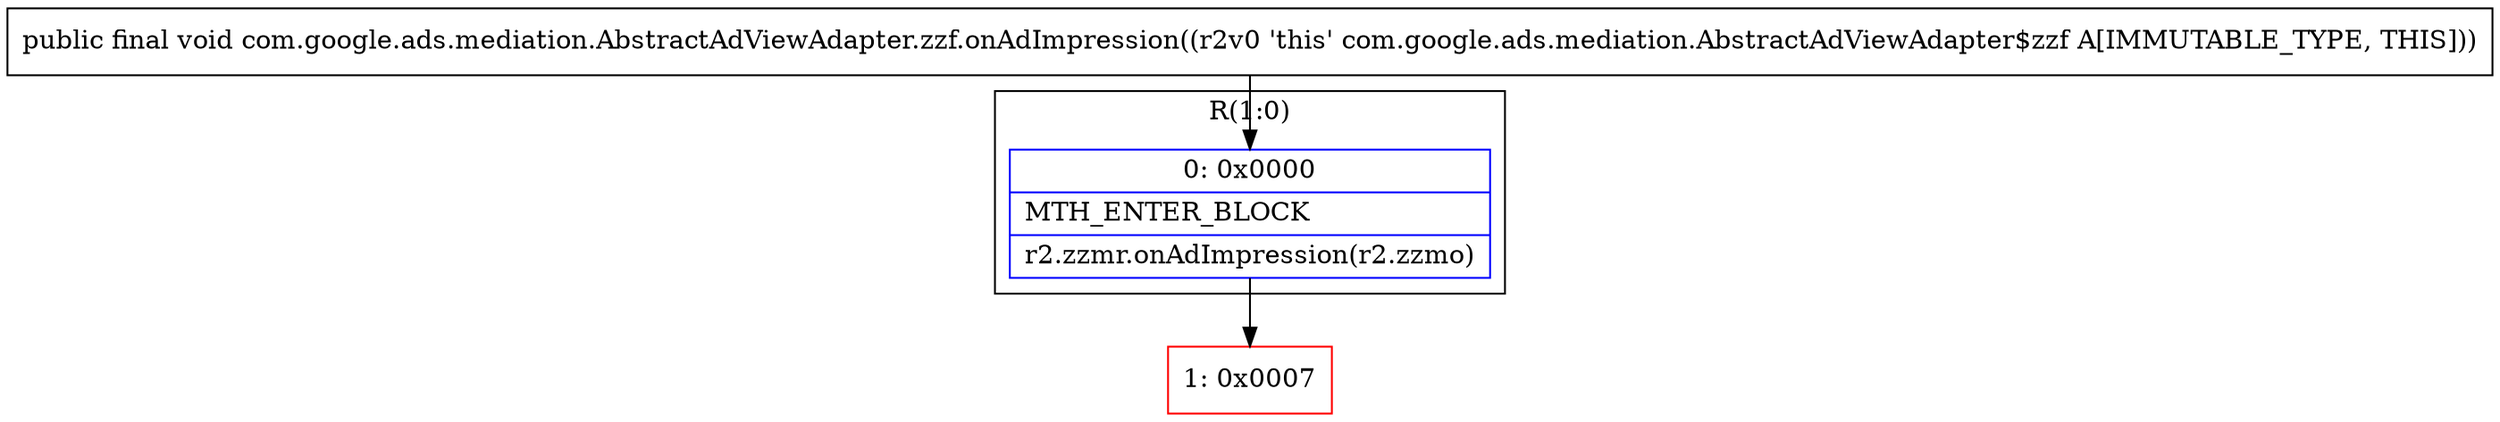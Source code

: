 digraph "CFG forcom.google.ads.mediation.AbstractAdViewAdapter.zzf.onAdImpression()V" {
subgraph cluster_Region_1555305536 {
label = "R(1:0)";
node [shape=record,color=blue];
Node_0 [shape=record,label="{0\:\ 0x0000|MTH_ENTER_BLOCK\l|r2.zzmr.onAdImpression(r2.zzmo)\l}"];
}
Node_1 [shape=record,color=red,label="{1\:\ 0x0007}"];
MethodNode[shape=record,label="{public final void com.google.ads.mediation.AbstractAdViewAdapter.zzf.onAdImpression((r2v0 'this' com.google.ads.mediation.AbstractAdViewAdapter$zzf A[IMMUTABLE_TYPE, THIS])) }"];
MethodNode -> Node_0;
Node_0 -> Node_1;
}

